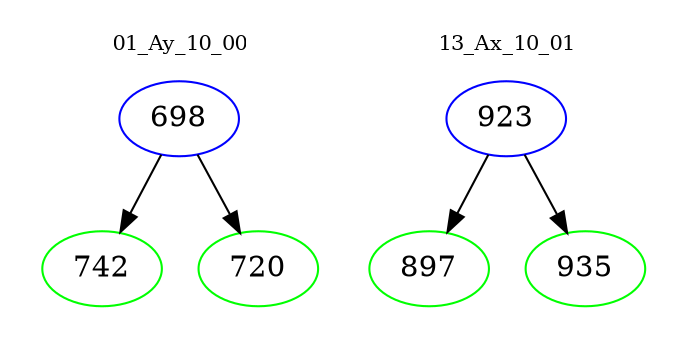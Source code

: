 digraph{
subgraph cluster_0 {
color = white
label = "01_Ay_10_00";
fontsize=10;
T0_698 [label="698", color="blue"]
T0_698 -> T0_742 [color="black"]
T0_742 [label="742", color="green"]
T0_698 -> T0_720 [color="black"]
T0_720 [label="720", color="green"]
}
subgraph cluster_1 {
color = white
label = "13_Ax_10_01";
fontsize=10;
T1_923 [label="923", color="blue"]
T1_923 -> T1_897 [color="black"]
T1_897 [label="897", color="green"]
T1_923 -> T1_935 [color="black"]
T1_935 [label="935", color="green"]
}
}
